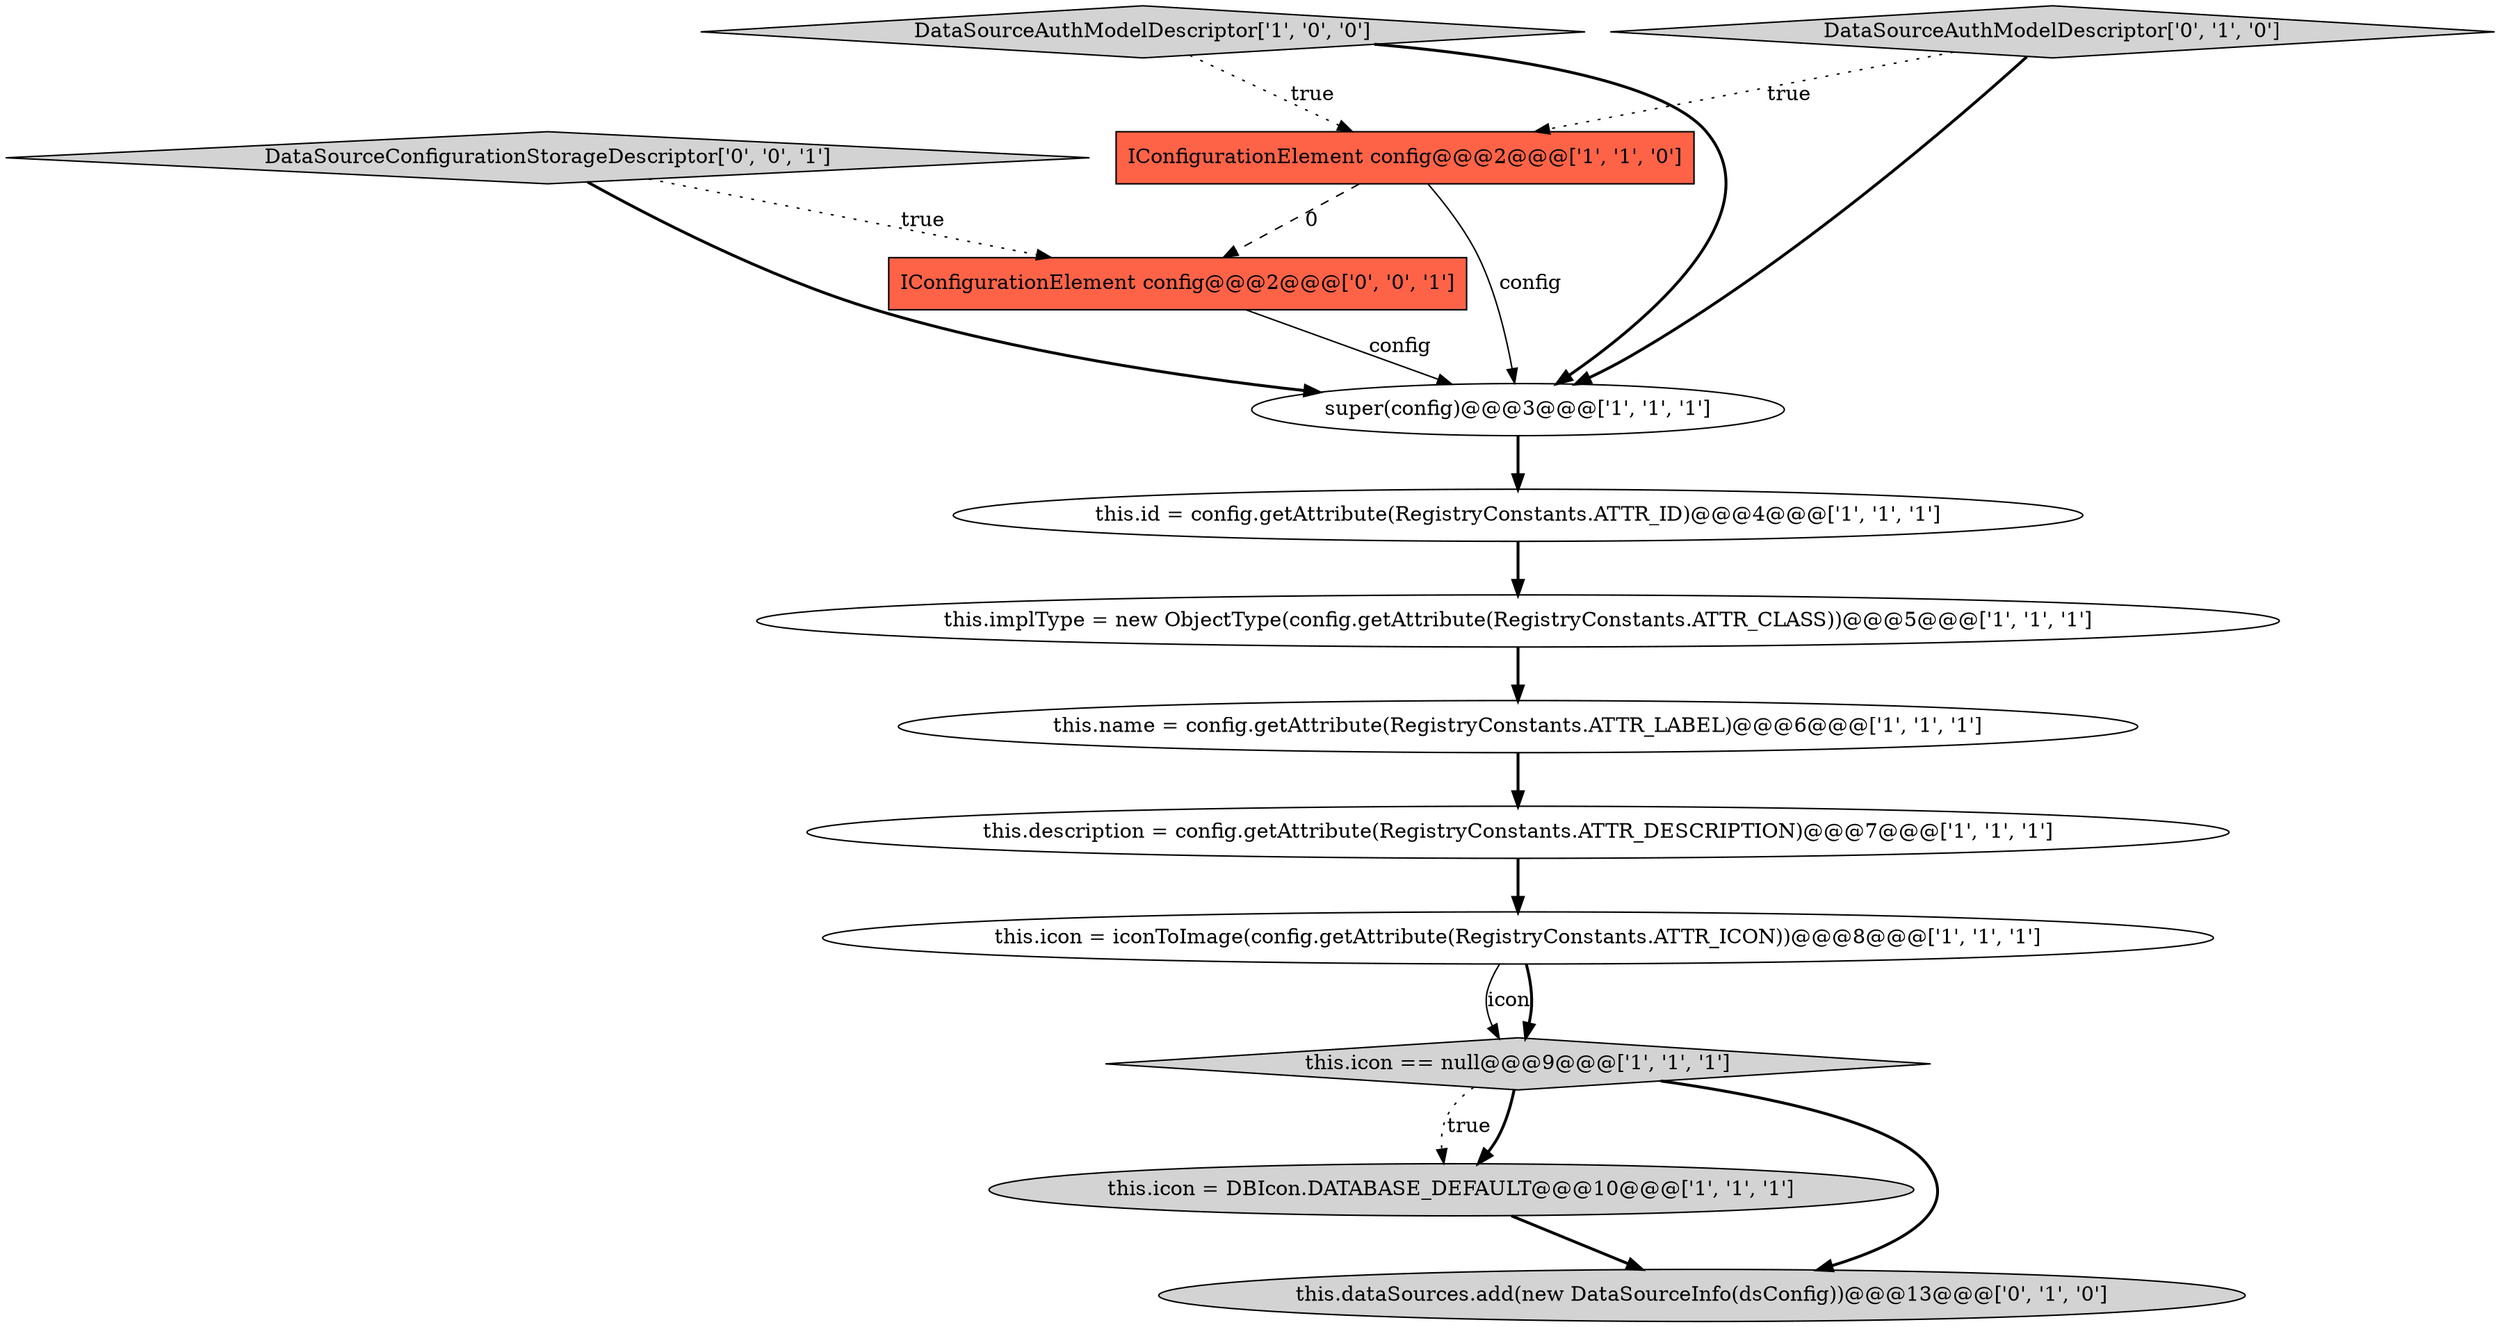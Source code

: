 digraph {
6 [style = filled, label = "this.icon = iconToImage(config.getAttribute(RegistryConstants.ATTR_ICON))@@@8@@@['1', '1', '1']", fillcolor = white, shape = ellipse image = "AAA0AAABBB1BBB"];
8 [style = filled, label = "this.description = config.getAttribute(RegistryConstants.ATTR_DESCRIPTION)@@@7@@@['1', '1', '1']", fillcolor = white, shape = ellipse image = "AAA0AAABBB1BBB"];
1 [style = filled, label = "this.id = config.getAttribute(RegistryConstants.ATTR_ID)@@@4@@@['1', '1', '1']", fillcolor = white, shape = ellipse image = "AAA0AAABBB1BBB"];
7 [style = filled, label = "this.name = config.getAttribute(RegistryConstants.ATTR_LABEL)@@@6@@@['1', '1', '1']", fillcolor = white, shape = ellipse image = "AAA0AAABBB1BBB"];
9 [style = filled, label = "this.icon = DBIcon.DATABASE_DEFAULT@@@10@@@['1', '1', '1']", fillcolor = lightgray, shape = ellipse image = "AAA0AAABBB1BBB"];
13 [style = filled, label = "DataSourceConfigurationStorageDescriptor['0', '0', '1']", fillcolor = lightgray, shape = diamond image = "AAA0AAABBB3BBB"];
12 [style = filled, label = "IConfigurationElement config@@@2@@@['0', '0', '1']", fillcolor = tomato, shape = box image = "AAA0AAABBB3BBB"];
2 [style = filled, label = "this.icon == null@@@9@@@['1', '1', '1']", fillcolor = lightgray, shape = diamond image = "AAA0AAABBB1BBB"];
0 [style = filled, label = "IConfigurationElement config@@@2@@@['1', '1', '0']", fillcolor = tomato, shape = box image = "AAA0AAABBB1BBB"];
3 [style = filled, label = "super(config)@@@3@@@['1', '1', '1']", fillcolor = white, shape = ellipse image = "AAA0AAABBB1BBB"];
5 [style = filled, label = "DataSourceAuthModelDescriptor['1', '0', '0']", fillcolor = lightgray, shape = diamond image = "AAA0AAABBB1BBB"];
4 [style = filled, label = "this.implType = new ObjectType(config.getAttribute(RegistryConstants.ATTR_CLASS))@@@5@@@['1', '1', '1']", fillcolor = white, shape = ellipse image = "AAA0AAABBB1BBB"];
10 [style = filled, label = "DataSourceAuthModelDescriptor['0', '1', '0']", fillcolor = lightgray, shape = diamond image = "AAA0AAABBB2BBB"];
11 [style = filled, label = "this.dataSources.add(new DataSourceInfo(dsConfig))@@@13@@@['0', '1', '0']", fillcolor = lightgray, shape = ellipse image = "AAA1AAABBB2BBB"];
13->3 [style = bold, label=""];
5->0 [style = dotted, label="true"];
2->9 [style = bold, label=""];
10->3 [style = bold, label=""];
0->12 [style = dashed, label="0"];
5->3 [style = bold, label=""];
7->8 [style = bold, label=""];
4->7 [style = bold, label=""];
6->2 [style = solid, label="icon"];
8->6 [style = bold, label=""];
9->11 [style = bold, label=""];
10->0 [style = dotted, label="true"];
13->12 [style = dotted, label="true"];
6->2 [style = bold, label=""];
0->3 [style = solid, label="config"];
12->3 [style = solid, label="config"];
3->1 [style = bold, label=""];
2->11 [style = bold, label=""];
1->4 [style = bold, label=""];
2->9 [style = dotted, label="true"];
}
